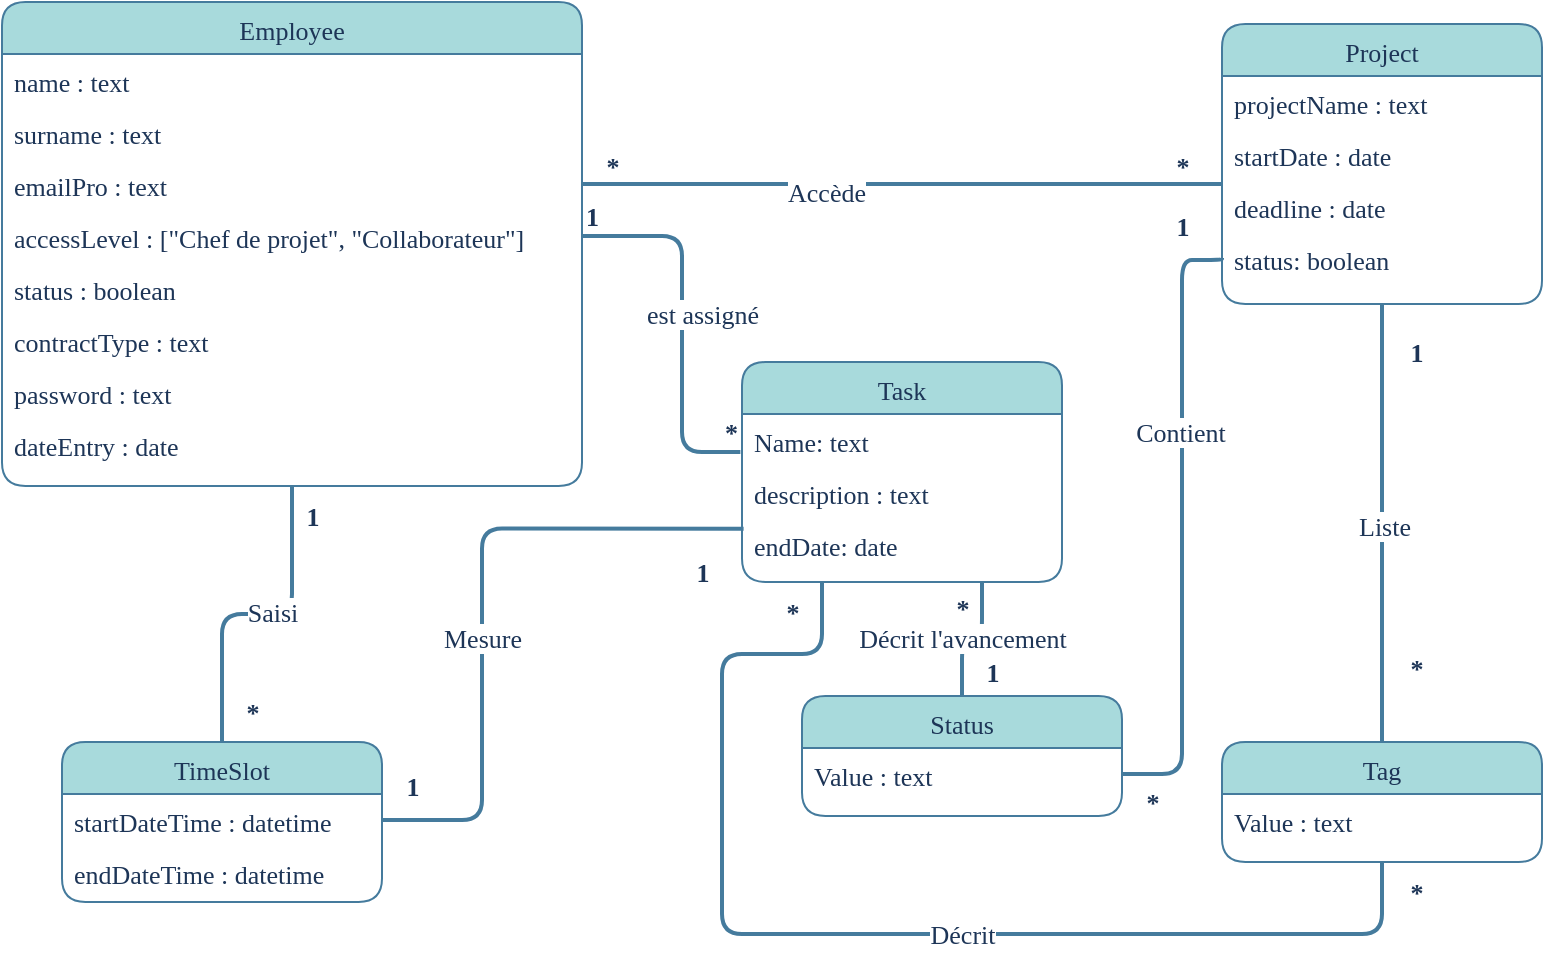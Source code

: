 <mxfile version="24.7.12">
  <diagram id="C5RBs43oDa-KdzZeNtuy" name="Page-1">
    <mxGraphModel dx="1301" dy="649" grid="1" gridSize="10" guides="1" tooltips="1" connect="1" arrows="1" fold="1" page="1" pageScale="1" pageWidth="1169" pageHeight="827" math="0" shadow="0">
      <root>
        <mxCell id="WIyWlLk6GJQsqaUBKTNV-0" />
        <mxCell id="WIyWlLk6GJQsqaUBKTNV-1" parent="WIyWlLk6GJQsqaUBKTNV-0" />
        <mxCell id="tnNo3pd8NErYHr43Nxuk-23" style="edgeStyle=orthogonalEdgeStyle;rounded=1;orthogonalLoop=1;jettySize=auto;html=1;exitX=0.5;exitY=1;exitDx=0;exitDy=0;entryX=0.5;entryY=0;entryDx=0;entryDy=0;endArrow=none;endFill=0;fontSize=13;fontStyle=0;fontFamily=Tahoma;labelBorderColor=none;labelBackgroundColor=none;fontColor=default;strokeColor=#457B9D;strokeWidth=2;" parent="WIyWlLk6GJQsqaUBKTNV-1" source="zkfFHV4jXpPFQw0GAbJ--0" target="tnNo3pd8NErYHr43Nxuk-6" edge="1">
          <mxGeometry relative="1" as="geometry" />
        </mxCell>
        <mxCell id="tnNo3pd8NErYHr43Nxuk-24" value="Saisi" style="edgeLabel;html=1;align=center;verticalAlign=middle;resizable=0;points=[];fontSize=13;fontStyle=0;fontFamily=Tahoma;labelBorderColor=none;rounded=1;labelBackgroundColor=default;fontColor=#1D3557;" parent="tnNo3pd8NErYHr43Nxuk-23" vertex="1" connectable="0">
          <mxGeometry x="-0.094" y="-1" relative="1" as="geometry">
            <mxPoint as="offset" />
          </mxGeometry>
        </mxCell>
        <mxCell id="zkfFHV4jXpPFQw0GAbJ--0" value="Employee" style="swimlane;fontStyle=0;align=center;verticalAlign=top;childLayout=stackLayout;horizontal=1;startSize=26;horizontalStack=0;resizeParent=1;resizeLast=0;collapsible=1;marginBottom=0;rounded=1;shadow=0;strokeWidth=1;fontSize=13;fontFamily=Tahoma;labelBorderColor=none;labelBackgroundColor=none;fillColor=#A8DADC;strokeColor=#457B9D;fontColor=#1D3557;perimeterSpacing=0;" parent="WIyWlLk6GJQsqaUBKTNV-1" vertex="1">
          <mxGeometry x="200" y="184" width="290" height="242" as="geometry">
            <mxRectangle x="230" y="140" width="160" height="26" as="alternateBounds" />
          </mxGeometry>
        </mxCell>
        <mxCell id="zkfFHV4jXpPFQw0GAbJ--1" value="name : text" style="text;align=left;verticalAlign=top;spacingLeft=4;spacingRight=4;overflow=hidden;rotatable=0;points=[[0,0.5],[1,0.5]];portConstraint=eastwest;fontSize=13;fontStyle=0;fontFamily=Tahoma;labelBorderColor=none;rounded=1;labelBackgroundColor=none;fontColor=#1D3557;" parent="zkfFHV4jXpPFQw0GAbJ--0" vertex="1">
          <mxGeometry y="26" width="290" height="26" as="geometry" />
        </mxCell>
        <mxCell id="zkfFHV4jXpPFQw0GAbJ--2" value="surname : text" style="text;align=left;verticalAlign=top;spacingLeft=4;spacingRight=4;overflow=hidden;rotatable=0;points=[[0,0.5],[1,0.5]];portConstraint=eastwest;rounded=1;shadow=0;html=0;fontSize=13;fontStyle=0;fontFamily=Tahoma;labelBorderColor=none;labelBackgroundColor=none;fontColor=#1D3557;" parent="zkfFHV4jXpPFQw0GAbJ--0" vertex="1">
          <mxGeometry y="52" width="290" height="26" as="geometry" />
        </mxCell>
        <mxCell id="zkfFHV4jXpPFQw0GAbJ--3" value="emailPro : text" style="text;align=left;verticalAlign=top;spacingLeft=4;spacingRight=4;overflow=hidden;rotatable=0;points=[[0,0.5],[1,0.5]];portConstraint=eastwest;rounded=1;shadow=0;html=0;fontSize=13;fontStyle=0;fontFamily=Tahoma;labelBorderColor=none;labelBackgroundColor=none;fontColor=#1D3557;" parent="zkfFHV4jXpPFQw0GAbJ--0" vertex="1">
          <mxGeometry y="78" width="290" height="26" as="geometry" />
        </mxCell>
        <mxCell id="c4_hitJ0cNYKOPoMdXIQ-0" value="accessLevel : [&quot;Chef de projet&quot;, &quot;Collaborateur&quot;]&#xa;" style="text;align=left;verticalAlign=top;spacingLeft=4;spacingRight=4;overflow=hidden;rotatable=0;points=[[0,0.5],[1,0.5]];portConstraint=eastwest;rounded=1;shadow=0;html=0;fontSize=13;fontStyle=0;fontFamily=Tahoma;labelBorderColor=none;labelBackgroundColor=none;fontColor=#1D3557;" parent="zkfFHV4jXpPFQw0GAbJ--0" vertex="1">
          <mxGeometry y="104" width="290" height="26" as="geometry" />
        </mxCell>
        <mxCell id="c4_hitJ0cNYKOPoMdXIQ-20" value="status : boolean" style="text;align=left;verticalAlign=top;spacingLeft=4;spacingRight=4;overflow=hidden;rotatable=0;points=[[0,0.5],[1,0.5]];portConstraint=eastwest;rounded=1;shadow=0;html=0;fontSize=13;fontStyle=0;fontFamily=Tahoma;labelBorderColor=none;labelBackgroundColor=none;fontColor=#1D3557;" parent="zkfFHV4jXpPFQw0GAbJ--0" vertex="1">
          <mxGeometry y="130" width="290" height="26" as="geometry" />
        </mxCell>
        <mxCell id="c4_hitJ0cNYKOPoMdXIQ-1" value="contractType : text" style="text;align=left;verticalAlign=top;spacingLeft=4;spacingRight=4;overflow=hidden;rotatable=0;points=[[0,0.5],[1,0.5]];portConstraint=eastwest;rounded=1;shadow=0;html=0;fontSize=13;fontStyle=0;fontFamily=Tahoma;labelBorderColor=none;labelBackgroundColor=none;fontColor=#1D3557;" parent="zkfFHV4jXpPFQw0GAbJ--0" vertex="1">
          <mxGeometry y="156" width="290" height="26" as="geometry" />
        </mxCell>
        <mxCell id="c4_hitJ0cNYKOPoMdXIQ-2" value="password : text" style="text;align=left;verticalAlign=top;spacingLeft=4;spacingRight=4;overflow=hidden;rotatable=0;points=[[0,0.5],[1,0.5]];portConstraint=eastwest;rounded=1;shadow=0;html=0;fontSize=13;fontStyle=0;fontFamily=Tahoma;labelBorderColor=none;labelBackgroundColor=none;fontColor=#1D3557;" parent="zkfFHV4jXpPFQw0GAbJ--0" vertex="1">
          <mxGeometry y="182" width="290" height="26" as="geometry" />
        </mxCell>
        <mxCell id="c4_hitJ0cNYKOPoMdXIQ-22" value="dateEntry : date" style="text;align=left;verticalAlign=top;spacingLeft=4;spacingRight=4;overflow=hidden;rotatable=0;points=[[0,0.5],[1,0.5]];portConstraint=eastwest;rounded=1;shadow=0;html=0;fontSize=13;fontStyle=0;fontFamily=Tahoma;labelBorderColor=none;labelBackgroundColor=none;fontColor=#1D3557;" parent="zkfFHV4jXpPFQw0GAbJ--0" vertex="1">
          <mxGeometry y="208" width="290" height="26" as="geometry" />
        </mxCell>
        <mxCell id="zkfFHV4jXpPFQw0GAbJ--6" value="Task" style="swimlane;fontStyle=0;align=center;verticalAlign=top;childLayout=stackLayout;horizontal=1;startSize=26;horizontalStack=0;resizeParent=1;resizeLast=0;collapsible=1;marginBottom=0;rounded=1;shadow=0;strokeWidth=1;fontSize=13;fontFamily=Tahoma;labelBorderColor=none;labelBackgroundColor=none;fillColor=#A8DADC;strokeColor=#457B9D;fontColor=#1D3557;" parent="WIyWlLk6GJQsqaUBKTNV-1" vertex="1">
          <mxGeometry x="570" y="364" width="160" height="110" as="geometry">
            <mxRectangle x="130" y="380" width="160" height="26" as="alternateBounds" />
          </mxGeometry>
        </mxCell>
        <mxCell id="zkfFHV4jXpPFQw0GAbJ--7" value="Name: text" style="text;align=left;verticalAlign=top;spacingLeft=4;spacingRight=4;overflow=hidden;rotatable=0;points=[[0,0.5],[1,0.5]];portConstraint=eastwest;strokeColor=none;fontSize=13;fontStyle=0;fontFamily=Tahoma;labelBorderColor=none;rounded=1;labelBackgroundColor=none;fontColor=#1D3557;" parent="zkfFHV4jXpPFQw0GAbJ--6" vertex="1">
          <mxGeometry y="26" width="160" height="26" as="geometry" />
        </mxCell>
        <mxCell id="zkfFHV4jXpPFQw0GAbJ--8" value="description : text" style="text;align=left;verticalAlign=top;spacingLeft=4;spacingRight=4;overflow=hidden;rotatable=0;points=[[0,0.5],[1,0.5]];portConstraint=eastwest;rounded=1;shadow=0;html=0;fontSize=13;fontStyle=0;fontFamily=Tahoma;labelBorderColor=none;labelBackgroundColor=none;fontColor=#1D3557;" parent="zkfFHV4jXpPFQw0GAbJ--6" vertex="1">
          <mxGeometry y="52" width="160" height="26" as="geometry" />
        </mxCell>
        <mxCell id="c4_hitJ0cNYKOPoMdXIQ-4" value="endDate: date" style="text;align=left;verticalAlign=top;spacingLeft=4;spacingRight=4;overflow=hidden;rotatable=0;points=[[0,0.5],[1,0.5]];portConstraint=eastwest;rounded=1;shadow=0;html=0;fontSize=13;fontStyle=0;fontFamily=Tahoma;labelBorderColor=none;labelBackgroundColor=none;fontColor=#1D3557;" parent="zkfFHV4jXpPFQw0GAbJ--6" vertex="1">
          <mxGeometry y="78" width="160" height="26" as="geometry" />
        </mxCell>
        <mxCell id="tnNo3pd8NErYHr43Nxuk-44" style="edgeStyle=orthogonalEdgeStyle;rounded=1;orthogonalLoop=1;jettySize=auto;html=1;exitX=0.5;exitY=1;exitDx=0;exitDy=0;entryX=0.5;entryY=0;entryDx=0;entryDy=0;endArrow=none;endFill=0;fontSize=13;fontStyle=0;fontFamily=Tahoma;labelBorderColor=none;labelBackgroundColor=none;fontColor=default;strokeColor=#457B9D;strokeWidth=2;" parent="WIyWlLk6GJQsqaUBKTNV-1" source="zkfFHV4jXpPFQw0GAbJ--17" target="tnNo3pd8NErYHr43Nxuk-0" edge="1">
          <mxGeometry relative="1" as="geometry" />
        </mxCell>
        <mxCell id="tnNo3pd8NErYHr43Nxuk-45" value="Liste" style="edgeLabel;html=1;align=center;verticalAlign=middle;resizable=0;points=[];fontSize=13;fontStyle=0;fontFamily=Tahoma;labelBorderColor=none;rounded=1;labelBackgroundColor=default;fontColor=#1D3557;" parent="tnNo3pd8NErYHr43Nxuk-44" vertex="1" connectable="0">
          <mxGeometry x="0.007" y="1" relative="1" as="geometry">
            <mxPoint as="offset" />
          </mxGeometry>
        </mxCell>
        <mxCell id="zkfFHV4jXpPFQw0GAbJ--17" value="Project" style="swimlane;fontStyle=0;align=center;verticalAlign=top;childLayout=stackLayout;horizontal=1;startSize=26;horizontalStack=0;resizeParent=1;resizeLast=0;collapsible=1;marginBottom=0;rounded=1;shadow=0;strokeWidth=1;fontSize=13;fontFamily=Tahoma;labelBorderColor=none;labelBackgroundColor=none;fillColor=#A8DADC;strokeColor=#457B9D;fontColor=#1D3557;" parent="WIyWlLk6GJQsqaUBKTNV-1" vertex="1">
          <mxGeometry x="810" y="195" width="160" height="140" as="geometry">
            <mxRectangle x="550" y="140" width="160" height="26" as="alternateBounds" />
          </mxGeometry>
        </mxCell>
        <mxCell id="zkfFHV4jXpPFQw0GAbJ--18" value="projectName : text" style="text;align=left;verticalAlign=top;spacingLeft=4;spacingRight=4;overflow=hidden;rotatable=0;points=[[0,0.5],[1,0.5]];portConstraint=eastwest;fontSize=13;fontStyle=0;fontFamily=Tahoma;labelBorderColor=none;rounded=1;labelBackgroundColor=none;fontColor=#1D3557;" parent="zkfFHV4jXpPFQw0GAbJ--17" vertex="1">
          <mxGeometry y="26" width="160" height="26" as="geometry" />
        </mxCell>
        <mxCell id="zkfFHV4jXpPFQw0GAbJ--19" value="startDate : date" style="text;align=left;verticalAlign=top;spacingLeft=4;spacingRight=4;overflow=hidden;rotatable=0;points=[[0,0.5],[1,0.5]];portConstraint=eastwest;rounded=1;shadow=0;html=0;fontSize=13;fontStyle=0;fontFamily=Tahoma;labelBorderColor=none;labelBackgroundColor=none;fontColor=#1D3557;" parent="zkfFHV4jXpPFQw0GAbJ--17" vertex="1">
          <mxGeometry y="52" width="160" height="26" as="geometry" />
        </mxCell>
        <mxCell id="zkfFHV4jXpPFQw0GAbJ--20" value="deadline : date" style="text;align=left;verticalAlign=top;spacingLeft=4;spacingRight=4;overflow=hidden;rotatable=0;points=[[0,0.5],[1,0.5]];portConstraint=eastwest;rounded=1;shadow=0;html=0;fontSize=13;fontStyle=0;fontFamily=Tahoma;labelBorderColor=none;labelBackgroundColor=none;fontColor=#1D3557;" parent="zkfFHV4jXpPFQw0GAbJ--17" vertex="1">
          <mxGeometry y="78" width="160" height="26" as="geometry" />
        </mxCell>
        <mxCell id="c4_hitJ0cNYKOPoMdXIQ-23" value="status: boolean" style="text;align=left;verticalAlign=top;spacingLeft=4;spacingRight=4;overflow=hidden;rotatable=0;points=[[0,0.5],[1,0.5]];portConstraint=eastwest;rounded=1;shadow=0;html=0;fontSize=13;fontStyle=0;fontFamily=Tahoma;labelBorderColor=none;labelBackgroundColor=none;fontColor=#1D3557;" parent="zkfFHV4jXpPFQw0GAbJ--17" vertex="1">
          <mxGeometry y="104" width="160" height="26" as="geometry" />
        </mxCell>
        <mxCell id="tnNo3pd8NErYHr43Nxuk-38" style="edgeStyle=orthogonalEdgeStyle;rounded=1;orthogonalLoop=1;jettySize=auto;html=1;exitX=0.5;exitY=1;exitDx=0;exitDy=0;endArrow=none;endFill=0;fontSize=13;fontStyle=0;fontFamily=Tahoma;labelBorderColor=none;labelBackgroundColor=none;fontColor=default;strokeColor=#457B9D;strokeWidth=2;" parent="WIyWlLk6GJQsqaUBKTNV-1" source="tnNo3pd8NErYHr43Nxuk-0" edge="1">
          <mxGeometry relative="1" as="geometry">
            <mxPoint x="610" y="474" as="targetPoint" />
            <Array as="points">
              <mxPoint x="890" y="650" />
              <mxPoint x="560" y="650" />
              <mxPoint x="560" y="510" />
              <mxPoint x="610" y="510" />
            </Array>
          </mxGeometry>
        </mxCell>
        <mxCell id="tnNo3pd8NErYHr43Nxuk-39" value="Décrit" style="edgeLabel;html=1;align=center;verticalAlign=middle;resizable=0;points=[];fontSize=13;fontStyle=0;fontFamily=Tahoma;labelBorderColor=none;rounded=1;labelBackgroundColor=default;fontColor=#1D3557;" parent="tnNo3pd8NErYHr43Nxuk-38" vertex="1" connectable="0">
          <mxGeometry x="0.281" relative="1" as="geometry">
            <mxPoint x="120" y="13" as="offset" />
          </mxGeometry>
        </mxCell>
        <mxCell id="tnNo3pd8NErYHr43Nxuk-0" value="Tag" style="swimlane;fontStyle=0;align=center;verticalAlign=top;childLayout=stackLayout;horizontal=1;startSize=26;horizontalStack=0;resizeParent=1;resizeLast=0;collapsible=1;marginBottom=0;rounded=1;shadow=0;strokeWidth=1;fontSize=13;fontFamily=Tahoma;labelBorderColor=none;labelBackgroundColor=none;fillColor=#A8DADC;strokeColor=#457B9D;fontColor=#1D3557;" parent="WIyWlLk6GJQsqaUBKTNV-1" vertex="1">
          <mxGeometry x="810" y="554" width="160" height="60" as="geometry">
            <mxRectangle x="130" y="380" width="160" height="26" as="alternateBounds" />
          </mxGeometry>
        </mxCell>
        <mxCell id="tnNo3pd8NErYHr43Nxuk-1" value="Value : text" style="text;align=left;verticalAlign=top;spacingLeft=4;spacingRight=4;overflow=hidden;rotatable=0;points=[[0,0.5],[1,0.5]];portConstraint=eastwest;strokeColor=none;fontSize=13;fontStyle=0;fontFamily=Tahoma;labelBorderColor=none;rounded=1;labelBackgroundColor=none;fontColor=#1D3557;" parent="tnNo3pd8NErYHr43Nxuk-0" vertex="1">
          <mxGeometry y="26" width="160" height="26" as="geometry" />
        </mxCell>
        <mxCell id="tnNo3pd8NErYHr43Nxuk-28" style="edgeStyle=orthogonalEdgeStyle;rounded=1;orthogonalLoop=1;jettySize=auto;html=1;exitX=0.5;exitY=0;exitDx=0;exitDy=0;entryX=0.75;entryY=1;entryDx=0;entryDy=0;endArrow=none;endFill=0;fontSize=13;fontStyle=0;fontFamily=Tahoma;labelBorderColor=none;labelBackgroundColor=none;fontColor=default;strokeColor=#457B9D;strokeWidth=2;" parent="WIyWlLk6GJQsqaUBKTNV-1" source="tnNo3pd8NErYHr43Nxuk-4" target="zkfFHV4jXpPFQw0GAbJ--6" edge="1">
          <mxGeometry relative="1" as="geometry" />
        </mxCell>
        <mxCell id="tnNo3pd8NErYHr43Nxuk-29" value="Décrit l&#39;avancement" style="edgeLabel;html=1;align=center;verticalAlign=middle;resizable=0;points=[];fontSize=13;fontStyle=0;fontFamily=Tahoma;labelBorderColor=none;rounded=1;labelBackgroundColor=default;fontColor=#1D3557;" parent="tnNo3pd8NErYHr43Nxuk-28" vertex="1" connectable="0">
          <mxGeometry x="-0.133" y="-2" relative="1" as="geometry">
            <mxPoint x="-1" y="-3" as="offset" />
          </mxGeometry>
        </mxCell>
        <mxCell id="tnNo3pd8NErYHr43Nxuk-4" value="Status" style="swimlane;fontStyle=0;align=center;verticalAlign=top;childLayout=stackLayout;horizontal=1;startSize=26;horizontalStack=0;resizeParent=1;resizeLast=0;collapsible=1;marginBottom=0;rounded=1;shadow=0;strokeWidth=1;fontSize=13;fontFamily=Tahoma;labelBorderColor=none;labelBackgroundColor=none;fillColor=#A8DADC;strokeColor=#457B9D;fontColor=#1D3557;" parent="WIyWlLk6GJQsqaUBKTNV-1" vertex="1">
          <mxGeometry x="600" y="531" width="160" height="60" as="geometry">
            <mxRectangle x="130" y="380" width="160" height="26" as="alternateBounds" />
          </mxGeometry>
        </mxCell>
        <mxCell id="tnNo3pd8NErYHr43Nxuk-5" value="Value : text" style="text;align=left;verticalAlign=top;spacingLeft=4;spacingRight=4;overflow=hidden;rotatable=0;points=[[0,0.5],[1,0.5]];portConstraint=eastwest;strokeColor=none;fontSize=13;fontStyle=0;fontFamily=Tahoma;labelBorderColor=none;rounded=1;labelBackgroundColor=none;fontColor=#1D3557;" parent="tnNo3pd8NErYHr43Nxuk-4" vertex="1">
          <mxGeometry y="26" width="160" height="26" as="geometry" />
        </mxCell>
        <mxCell id="tnNo3pd8NErYHr43Nxuk-6" value="TimeSlot" style="swimlane;fontStyle=0;align=center;verticalAlign=top;childLayout=stackLayout;horizontal=1;startSize=26;horizontalStack=0;resizeParent=1;resizeLast=0;collapsible=1;marginBottom=0;rounded=1;shadow=0;strokeWidth=1;fontSize=13;fontFamily=Tahoma;labelBorderColor=none;labelBackgroundColor=none;fillColor=#A8DADC;strokeColor=#457B9D;fontColor=#1D3557;" parent="WIyWlLk6GJQsqaUBKTNV-1" vertex="1">
          <mxGeometry x="230" y="554" width="160" height="80" as="geometry">
            <mxRectangle x="550" y="140" width="160" height="26" as="alternateBounds" />
          </mxGeometry>
        </mxCell>
        <mxCell id="tnNo3pd8NErYHr43Nxuk-8" value="startDateTime : datetime" style="text;align=left;verticalAlign=top;spacingLeft=4;spacingRight=4;overflow=hidden;rotatable=0;points=[[0,0.5],[1,0.5]];portConstraint=eastwest;rounded=1;shadow=0;html=0;fontSize=13;fontStyle=0;fontFamily=Tahoma;labelBorderColor=none;labelBackgroundColor=none;fontColor=#1D3557;" parent="tnNo3pd8NErYHr43Nxuk-6" vertex="1">
          <mxGeometry y="26" width="160" height="26" as="geometry" />
        </mxCell>
        <mxCell id="tnNo3pd8NErYHr43Nxuk-9" value="endDateTime : datetime" style="text;align=left;verticalAlign=top;spacingLeft=4;spacingRight=4;overflow=hidden;rotatable=0;points=[[0,0.5],[1,0.5]];portConstraint=eastwest;rounded=1;shadow=0;html=0;fontSize=13;fontStyle=0;fontFamily=Tahoma;labelBorderColor=none;labelBackgroundColor=none;fontColor=#1D3557;" parent="tnNo3pd8NErYHr43Nxuk-6" vertex="1">
          <mxGeometry y="52" width="160" height="26" as="geometry" />
        </mxCell>
        <mxCell id="tnNo3pd8NErYHr43Nxuk-19" style="edgeStyle=orthogonalEdgeStyle;rounded=1;orthogonalLoop=1;jettySize=auto;html=1;entryX=0;entryY=0.077;entryDx=0;entryDy=0;entryPerimeter=0;endArrow=none;endFill=0;fontSize=13;fontStyle=0;fontFamily=Tahoma;labelBorderColor=none;labelBackgroundColor=none;fontColor=default;strokeColor=#457B9D;strokeWidth=2;" parent="WIyWlLk6GJQsqaUBKTNV-1" source="zkfFHV4jXpPFQw0GAbJ--3" target="zkfFHV4jXpPFQw0GAbJ--20" edge="1">
          <mxGeometry relative="1" as="geometry" />
        </mxCell>
        <mxCell id="tnNo3pd8NErYHr43Nxuk-20" value="Accède" style="edgeLabel;html=1;align=center;verticalAlign=middle;resizable=0;points=[];fontSize=13;fontStyle=0;fontFamily=Tahoma;labelBorderColor=none;rounded=1;labelBackgroundColor=default;fontColor=#1D3557;" parent="tnNo3pd8NErYHr43Nxuk-19" vertex="1" connectable="0">
          <mxGeometry x="-0.237" y="-4" relative="1" as="geometry">
            <mxPoint as="offset" />
          </mxGeometry>
        </mxCell>
        <mxCell id="tnNo3pd8NErYHr43Nxuk-21" value="*" style="text;html=1;align=center;verticalAlign=middle;resizable=0;points=[];autosize=1;strokeColor=none;fillColor=none;fontSize=13;fontStyle=1;fontFamily=Tahoma;labelBorderColor=none;rounded=1;labelBackgroundColor=none;fontColor=#1D3557;" parent="WIyWlLk6GJQsqaUBKTNV-1" vertex="1">
          <mxGeometry x="490" y="251" width="30" height="30" as="geometry" />
        </mxCell>
        <mxCell id="tnNo3pd8NErYHr43Nxuk-22" value="*" style="text;html=1;align=center;verticalAlign=middle;resizable=0;points=[];autosize=1;strokeColor=none;fillColor=none;fontSize=13;fontStyle=1;fontFamily=Tahoma;labelBorderColor=none;rounded=1;labelBackgroundColor=none;fontColor=#1D3557;" parent="WIyWlLk6GJQsqaUBKTNV-1" vertex="1">
          <mxGeometry x="775" y="251" width="30" height="30" as="geometry" />
        </mxCell>
        <mxCell id="tnNo3pd8NErYHr43Nxuk-26" value="1" style="text;html=1;align=center;verticalAlign=middle;resizable=0;points=[];autosize=1;strokeColor=none;fillColor=none;fontSize=13;fontStyle=1;fontFamily=Tahoma;labelBorderColor=none;rounded=1;labelBackgroundColor=none;fontColor=#1D3557;strokeWidth=2;" parent="WIyWlLk6GJQsqaUBKTNV-1" vertex="1">
          <mxGeometry x="340" y="426" width="30" height="30" as="geometry" />
        </mxCell>
        <mxCell id="tnNo3pd8NErYHr43Nxuk-27" value="*" style="text;html=1;align=center;verticalAlign=middle;resizable=0;points=[];autosize=1;strokeColor=none;fillColor=none;fontSize=13;fontStyle=1;fontFamily=Tahoma;labelBorderColor=none;rounded=1;labelBackgroundColor=none;fontColor=#1D3557;" parent="WIyWlLk6GJQsqaUBKTNV-1" vertex="1">
          <mxGeometry x="310" y="524" width="30" height="30" as="geometry" />
        </mxCell>
        <mxCell id="tnNo3pd8NErYHr43Nxuk-30" value="*" style="text;html=1;align=center;verticalAlign=middle;resizable=0;points=[];autosize=1;strokeColor=none;fillColor=none;fontSize=13;fontStyle=1;fontFamily=Tahoma;labelBorderColor=none;rounded=1;labelBackgroundColor=none;fontColor=#1D3557;" parent="WIyWlLk6GJQsqaUBKTNV-1" vertex="1">
          <mxGeometry x="665" y="472" width="30" height="30" as="geometry" />
        </mxCell>
        <mxCell id="tnNo3pd8NErYHr43Nxuk-33" value="1" style="text;html=1;align=center;verticalAlign=middle;resizable=0;points=[];autosize=1;strokeColor=none;fillColor=none;fontSize=13;fontStyle=1;fontFamily=Tahoma;labelBorderColor=none;rounded=1;labelBackgroundColor=none;fontColor=#1D3557;" parent="WIyWlLk6GJQsqaUBKTNV-1" vertex="1">
          <mxGeometry x="680" y="504" width="30" height="30" as="geometry" />
        </mxCell>
        <mxCell id="tnNo3pd8NErYHr43Nxuk-34" style="edgeStyle=orthogonalEdgeStyle;rounded=1;orthogonalLoop=1;jettySize=auto;html=1;exitX=0;exitY=0.5;exitDx=0;exitDy=0;entryX=1;entryY=0.5;entryDx=0;entryDy=0;endArrow=none;endFill=0;fontSize=13;fontStyle=0;fontFamily=Tahoma;labelBorderColor=none;labelBackgroundColor=none;fontColor=default;strokeColor=#457B9D;strokeWidth=2;" parent="WIyWlLk6GJQsqaUBKTNV-1" source="c4_hitJ0cNYKOPoMdXIQ-23" target="tnNo3pd8NErYHr43Nxuk-5" edge="1">
          <mxGeometry relative="1" as="geometry">
            <Array as="points">
              <mxPoint x="810" y="313" />
              <mxPoint x="790" y="313" />
              <mxPoint x="790" y="570" />
            </Array>
          </mxGeometry>
        </mxCell>
        <mxCell id="tnNo3pd8NErYHr43Nxuk-35" value="Contient" style="edgeLabel;html=1;align=center;verticalAlign=middle;resizable=0;points=[];fontSize=13;fontStyle=0;fontFamily=Tahoma;labelBorderColor=none;rounded=1;labelBackgroundColor=default;fontColor=#1D3557;" parent="tnNo3pd8NErYHr43Nxuk-34" vertex="1" connectable="0">
          <mxGeometry x="-0.304" y="-1" relative="1" as="geometry">
            <mxPoint as="offset" />
          </mxGeometry>
        </mxCell>
        <mxCell id="tnNo3pd8NErYHr43Nxuk-36" value="1" style="text;html=1;align=center;verticalAlign=middle;resizable=0;points=[];autosize=1;strokeColor=none;fillColor=none;fontSize=13;fontStyle=1;fontFamily=Tahoma;labelBorderColor=none;rounded=1;labelBackgroundColor=none;fontColor=#1D3557;" parent="WIyWlLk6GJQsqaUBKTNV-1" vertex="1">
          <mxGeometry x="775" y="281" width="30" height="30" as="geometry" />
        </mxCell>
        <mxCell id="tnNo3pd8NErYHr43Nxuk-37" value="*" style="text;html=1;align=center;verticalAlign=middle;resizable=0;points=[];autosize=1;strokeColor=none;fillColor=none;fontSize=13;fontStyle=1;fontFamily=Tahoma;labelBorderColor=none;rounded=1;labelBackgroundColor=none;fontColor=#1D3557;" parent="WIyWlLk6GJQsqaUBKTNV-1" vertex="1">
          <mxGeometry x="760" y="569" width="30" height="30" as="geometry" />
        </mxCell>
        <mxCell id="tnNo3pd8NErYHr43Nxuk-42" value="*" style="text;html=1;align=center;verticalAlign=middle;resizable=0;points=[];autosize=1;strokeColor=none;fillColor=none;fontSize=13;fontStyle=1;fontFamily=Tahoma;labelBorderColor=none;rounded=1;labelBackgroundColor=none;fontColor=#1D3557;" parent="WIyWlLk6GJQsqaUBKTNV-1" vertex="1">
          <mxGeometry x="580" y="474" width="30" height="30" as="geometry" />
        </mxCell>
        <mxCell id="tnNo3pd8NErYHr43Nxuk-43" value="*" style="text;html=1;align=center;verticalAlign=middle;resizable=0;points=[];autosize=1;strokeColor=none;fillColor=none;fontSize=13;fontStyle=1;fontFamily=Tahoma;labelBorderColor=none;rounded=1;labelBackgroundColor=none;fontColor=#1D3557;" parent="WIyWlLk6GJQsqaUBKTNV-1" vertex="1">
          <mxGeometry x="892" y="614" width="30" height="30" as="geometry" />
        </mxCell>
        <mxCell id="tnNo3pd8NErYHr43Nxuk-46" value="*" style="text;html=1;align=center;verticalAlign=middle;resizable=0;points=[];autosize=1;strokeColor=none;fillColor=none;fontSize=13;fontStyle=1;fontFamily=Tahoma;labelBorderColor=none;rounded=1;labelBackgroundColor=none;fontColor=#1D3557;" parent="WIyWlLk6GJQsqaUBKTNV-1" vertex="1">
          <mxGeometry x="892" y="502" width="30" height="30" as="geometry" />
        </mxCell>
        <mxCell id="tnNo3pd8NErYHr43Nxuk-47" value="1" style="text;html=1;align=center;verticalAlign=middle;resizable=0;points=[];autosize=1;strokeColor=none;fillColor=none;fontSize=13;fontStyle=1;fontFamily=Tahoma;labelBorderColor=none;rounded=1;labelBackgroundColor=none;fontColor=#1D3557;" parent="WIyWlLk6GJQsqaUBKTNV-1" vertex="1">
          <mxGeometry x="892" y="344" width="30" height="30" as="geometry" />
        </mxCell>
        <mxCell id="tnNo3pd8NErYHr43Nxuk-48" style="edgeStyle=orthogonalEdgeStyle;rounded=1;orthogonalLoop=1;jettySize=auto;html=1;exitX=1;exitY=0.5;exitDx=0;exitDy=0;entryX=0.005;entryY=0.205;entryDx=0;entryDy=0;entryPerimeter=0;endArrow=none;endFill=0;fontSize=13;fontStyle=0;fontFamily=Tahoma;labelBorderColor=none;labelBackgroundColor=none;fontColor=default;strokeColor=#457B9D;strokeWidth=2;" parent="WIyWlLk6GJQsqaUBKTNV-1" source="tnNo3pd8NErYHr43Nxuk-8" target="c4_hitJ0cNYKOPoMdXIQ-4" edge="1">
          <mxGeometry relative="1" as="geometry">
            <Array as="points">
              <mxPoint x="440" y="593" />
              <mxPoint x="440" y="447" />
            </Array>
          </mxGeometry>
        </mxCell>
        <mxCell id="tnNo3pd8NErYHr43Nxuk-49" value="Mesure" style="edgeLabel;html=1;align=center;verticalAlign=middle;resizable=0;points=[];fontSize=13;fontStyle=0;fontFamily=Tahoma;labelBorderColor=none;rounded=1;labelBackgroundColor=default;fontColor=#1D3557;" parent="tnNo3pd8NErYHr43Nxuk-48" vertex="1" connectable="0">
          <mxGeometry x="-0.133" relative="1" as="geometry">
            <mxPoint as="offset" />
          </mxGeometry>
        </mxCell>
        <mxCell id="tnNo3pd8NErYHr43Nxuk-50" value="1" style="text;html=1;align=center;verticalAlign=middle;resizable=0;points=[];autosize=1;strokeColor=none;fillColor=none;fontSize=13;fontStyle=1;fontFamily=Tahoma;labelBorderColor=none;rounded=1;labelBackgroundColor=none;fontColor=#1D3557;" parent="WIyWlLk6GJQsqaUBKTNV-1" vertex="1">
          <mxGeometry x="390" y="561" width="30" height="30" as="geometry" />
        </mxCell>
        <mxCell id="tnNo3pd8NErYHr43Nxuk-51" value="1" style="text;html=1;align=center;verticalAlign=middle;resizable=0;points=[];autosize=1;strokeColor=none;fillColor=none;fontSize=13;fontStyle=1;fontFamily=Tahoma;labelBorderColor=none;rounded=1;labelBackgroundColor=none;fontColor=#1D3557;" parent="WIyWlLk6GJQsqaUBKTNV-1" vertex="1">
          <mxGeometry x="535" y="454" width="30" height="30" as="geometry" />
        </mxCell>
        <mxCell id="tnNo3pd8NErYHr43Nxuk-11" value="" style="endArrow=none;html=1;edgeStyle=orthogonalEdgeStyle;rounded=1;entryX=-0.005;entryY=0.731;entryDx=0;entryDy=0;entryPerimeter=0;fontSize=13;fontStyle=0;fontFamily=Tahoma;labelBorderColor=none;labelBackgroundColor=none;fontColor=default;strokeColor=#457B9D;strokeWidth=2;exitX=1;exitY=0.5;exitDx=0;exitDy=0;" parent="WIyWlLk6GJQsqaUBKTNV-1" source="c4_hitJ0cNYKOPoMdXIQ-0" target="zkfFHV4jXpPFQw0GAbJ--7" edge="1">
          <mxGeometry relative="1" as="geometry">
            <mxPoint x="460" y="304" as="sourcePoint" />
            <mxPoint x="510" y="414" as="targetPoint" />
            <Array as="points">
              <mxPoint x="540" y="301" />
              <mxPoint x="540" y="409" />
            </Array>
          </mxGeometry>
        </mxCell>
        <mxCell id="tnNo3pd8NErYHr43Nxuk-12" value="1" style="edgeLabel;resizable=0;html=1;align=left;verticalAlign=bottom;fontSize=13;fontStyle=1;fontFamily=Tahoma;labelBorderColor=none;rounded=1;labelBackgroundColor=none;fontColor=#1D3557;" parent="tnNo3pd8NErYHr43Nxuk-11" connectable="0" vertex="1">
          <mxGeometry x="-1" relative="1" as="geometry" />
        </mxCell>
        <mxCell id="tnNo3pd8NErYHr43Nxuk-13" value="*" style="edgeLabel;resizable=0;html=1;align=right;verticalAlign=bottom;fontSize=13;fontStyle=1;fontFamily=Tahoma;labelBorderColor=none;rounded=1;labelBackgroundColor=none;fontColor=#1D3557;" parent="tnNo3pd8NErYHr43Nxuk-11" connectable="0" vertex="1">
          <mxGeometry x="1" relative="1" as="geometry" />
        </mxCell>
        <mxCell id="tnNo3pd8NErYHr43Nxuk-17" value="est assigné" style="edgeLabel;html=1;align=center;verticalAlign=middle;resizable=0;points=[];fontSize=13;fontStyle=0;fontFamily=Tahoma;labelBorderColor=none;rounded=1;labelBackgroundColor=default;fontColor=#1D3557;" parent="tnNo3pd8NErYHr43Nxuk-11" vertex="1" connectable="0">
          <mxGeometry x="-0.06" relative="1" as="geometry">
            <mxPoint x="10" y="1" as="offset" />
          </mxGeometry>
        </mxCell>
      </root>
    </mxGraphModel>
  </diagram>
</mxfile>
